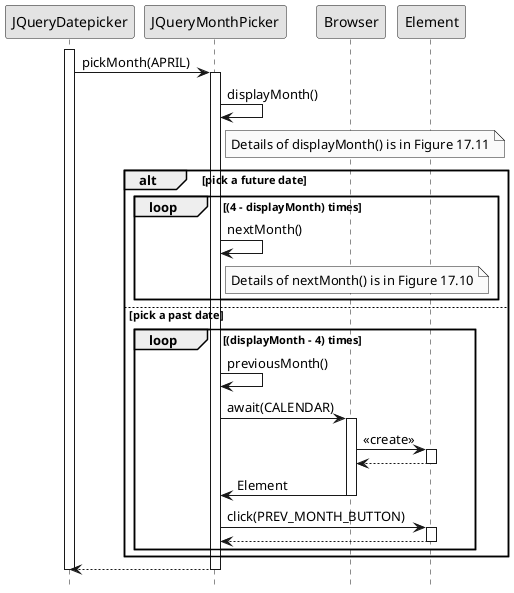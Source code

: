 @startuml

hide footbox
skinparam monochrome true
skinparam shadowing false

participant JQueryDatepicker
participant JQueryMonthPicker
participant Browser
participant Element

activate JQueryDatepicker
JQueryDatepicker -> JQueryMonthPicker : pickMonth(APRIL)
activate JQueryMonthPicker

JQueryMonthPicker -> JQueryMonthPicker: displayMonth()

note right of JQueryMonthPicker : Details of displayMonth() is in Figure 17.11

alt pick a future date

 loop (4 - displayMonth) times

      JQueryMonthPicker -> JQueryMonthPicker: nextMonth()

      note right of JQueryMonthPicker : Details of nextMonth() is in Figure 17.10
 end

else pick a past date
  loop (displayMonth - 4) times

       JQueryMonthPicker -> JQueryMonthPicker: previousMonth()

      JQueryMonthPicker -> Browser : await(CALENDAR)
       activate Browser
       Browser -> Element: <<create>>
       activate Element
       Element --> Browser
       deactivate Element
       Browser -> JQueryMonthPicker : Element

       deactivate Browser
       JQueryMonthPicker -> Element: click(PREV_MONTH_BUTTON)
       activate Element
       Element -->JQueryMonthPicker :
       deactivate Element

  end

end

JQueryMonthPicker --> JQueryDatepicker :
deactivate JQueryMonthPicker
deactivate JQueryDatepicker

@enduml
